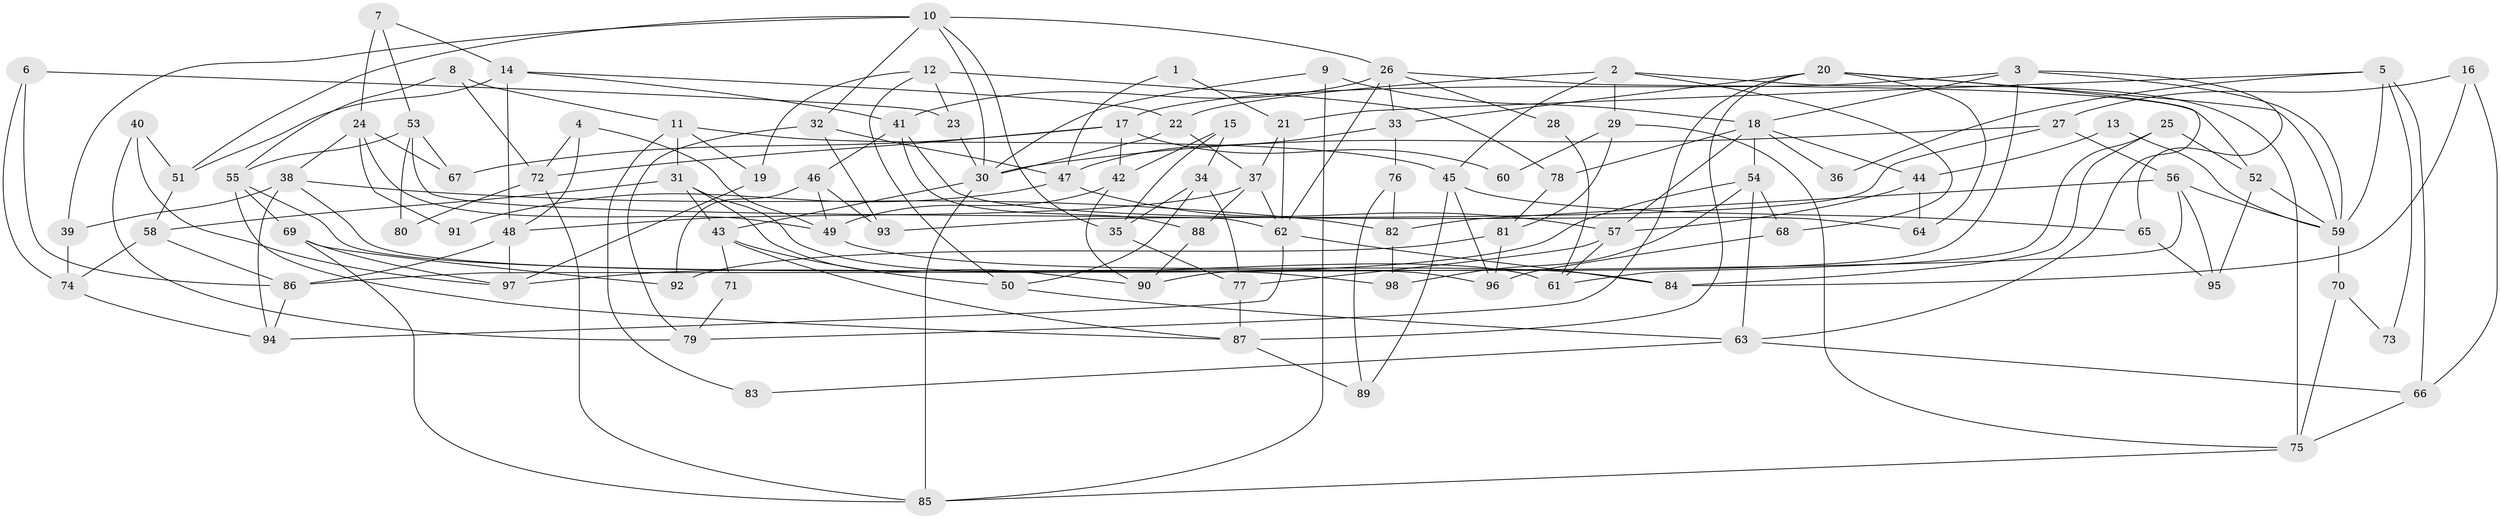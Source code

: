 // Generated by graph-tools (version 1.1) at 2025/50/03/09/25 03:50:08]
// undirected, 98 vertices, 196 edges
graph export_dot {
graph [start="1"]
  node [color=gray90,style=filled];
  1;
  2;
  3;
  4;
  5;
  6;
  7;
  8;
  9;
  10;
  11;
  12;
  13;
  14;
  15;
  16;
  17;
  18;
  19;
  20;
  21;
  22;
  23;
  24;
  25;
  26;
  27;
  28;
  29;
  30;
  31;
  32;
  33;
  34;
  35;
  36;
  37;
  38;
  39;
  40;
  41;
  42;
  43;
  44;
  45;
  46;
  47;
  48;
  49;
  50;
  51;
  52;
  53;
  54;
  55;
  56;
  57;
  58;
  59;
  60;
  61;
  62;
  63;
  64;
  65;
  66;
  67;
  68;
  69;
  70;
  71;
  72;
  73;
  74;
  75;
  76;
  77;
  78;
  79;
  80;
  81;
  82;
  83;
  84;
  85;
  86;
  87;
  88;
  89;
  90;
  91;
  92;
  93;
  94;
  95;
  96;
  97;
  98;
  1 -- 47;
  1 -- 21;
  2 -- 22;
  2 -- 45;
  2 -- 29;
  2 -- 68;
  2 -- 75;
  3 -- 59;
  3 -- 65;
  3 -- 17;
  3 -- 18;
  3 -- 90;
  4 -- 72;
  4 -- 49;
  4 -- 48;
  5 -- 21;
  5 -- 59;
  5 -- 36;
  5 -- 66;
  5 -- 73;
  6 -- 86;
  6 -- 74;
  6 -- 23;
  7 -- 24;
  7 -- 14;
  7 -- 53;
  8 -- 11;
  8 -- 55;
  8 -- 72;
  9 -- 85;
  9 -- 18;
  9 -- 30;
  10 -- 30;
  10 -- 35;
  10 -- 26;
  10 -- 32;
  10 -- 39;
  10 -- 51;
  11 -- 19;
  11 -- 31;
  11 -- 45;
  11 -- 83;
  12 -- 50;
  12 -- 23;
  12 -- 19;
  12 -- 78;
  13 -- 59;
  13 -- 44;
  14 -- 41;
  14 -- 48;
  14 -- 22;
  14 -- 51;
  15 -- 42;
  15 -- 34;
  15 -- 35;
  16 -- 84;
  16 -- 66;
  16 -- 27;
  17 -- 72;
  17 -- 42;
  17 -- 60;
  17 -- 67;
  18 -- 54;
  18 -- 36;
  18 -- 44;
  18 -- 57;
  18 -- 78;
  19 -- 97;
  20 -- 63;
  20 -- 33;
  20 -- 59;
  20 -- 64;
  20 -- 79;
  20 -- 87;
  21 -- 62;
  21 -- 37;
  22 -- 30;
  22 -- 37;
  23 -- 30;
  24 -- 49;
  24 -- 67;
  24 -- 38;
  24 -- 91;
  25 -- 52;
  25 -- 61;
  25 -- 84;
  26 -- 62;
  26 -- 28;
  26 -- 33;
  26 -- 41;
  26 -- 52;
  27 -- 56;
  27 -- 30;
  27 -- 93;
  28 -- 61;
  29 -- 75;
  29 -- 60;
  29 -- 81;
  30 -- 43;
  30 -- 85;
  31 -- 43;
  31 -- 58;
  31 -- 61;
  31 -- 90;
  32 -- 47;
  32 -- 79;
  32 -- 93;
  33 -- 76;
  33 -- 47;
  34 -- 77;
  34 -- 50;
  34 -- 35;
  35 -- 77;
  37 -- 88;
  37 -- 48;
  37 -- 62;
  38 -- 39;
  38 -- 82;
  38 -- 94;
  38 -- 96;
  39 -- 74;
  40 -- 79;
  40 -- 51;
  40 -- 97;
  41 -- 64;
  41 -- 46;
  41 -- 88;
  42 -- 90;
  42 -- 49;
  43 -- 87;
  43 -- 50;
  43 -- 71;
  44 -- 57;
  44 -- 64;
  45 -- 96;
  45 -- 65;
  45 -- 89;
  46 -- 93;
  46 -- 49;
  46 -- 92;
  47 -- 57;
  47 -- 91;
  48 -- 86;
  48 -- 97;
  49 -- 84;
  50 -- 63;
  51 -- 58;
  52 -- 59;
  52 -- 95;
  53 -- 62;
  53 -- 55;
  53 -- 67;
  53 -- 80;
  54 -- 68;
  54 -- 97;
  54 -- 63;
  54 -- 98;
  55 -- 69;
  55 -- 87;
  55 -- 98;
  56 -- 82;
  56 -- 86;
  56 -- 59;
  56 -- 95;
  57 -- 77;
  57 -- 61;
  58 -- 86;
  58 -- 74;
  59 -- 70;
  62 -- 84;
  62 -- 94;
  63 -- 66;
  63 -- 83;
  65 -- 95;
  66 -- 75;
  68 -- 96;
  69 -- 92;
  69 -- 97;
  69 -- 85;
  70 -- 75;
  70 -- 73;
  71 -- 79;
  72 -- 85;
  72 -- 80;
  74 -- 94;
  75 -- 85;
  76 -- 89;
  76 -- 82;
  77 -- 87;
  78 -- 81;
  81 -- 92;
  81 -- 96;
  82 -- 98;
  86 -- 94;
  87 -- 89;
  88 -- 90;
}

